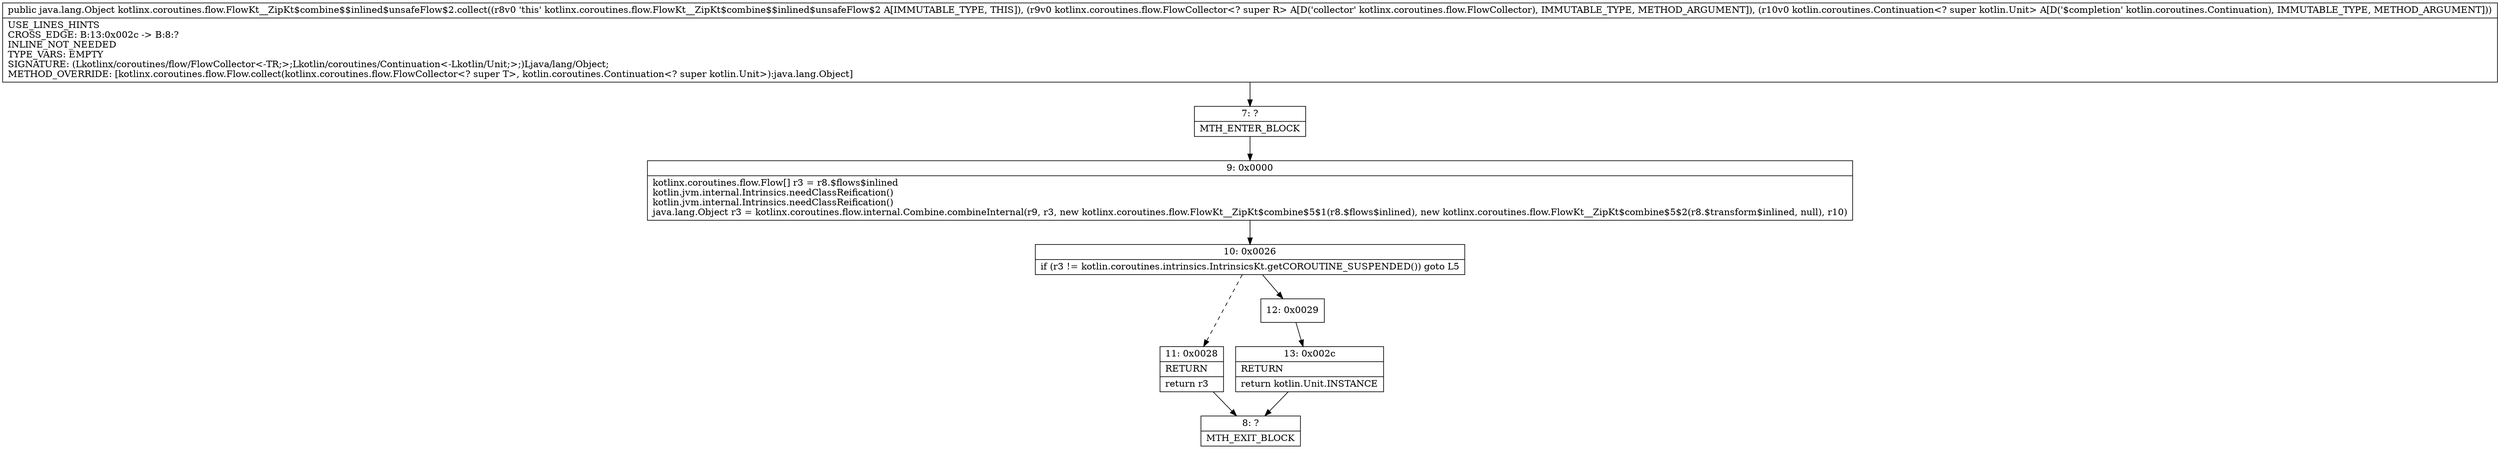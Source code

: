 digraph "CFG forkotlinx.coroutines.flow.FlowKt__ZipKt$combine$$inlined$unsafeFlow$2.collect(Lkotlinx\/coroutines\/flow\/FlowCollector;Lkotlin\/coroutines\/Continuation;)Ljava\/lang\/Object;" {
Node_7 [shape=record,label="{7\:\ ?|MTH_ENTER_BLOCK\l}"];
Node_9 [shape=record,label="{9\:\ 0x0000|kotlinx.coroutines.flow.Flow[] r3 = r8.$flows$inlined\lkotlin.jvm.internal.Intrinsics.needClassReification()\lkotlin.jvm.internal.Intrinsics.needClassReification()\ljava.lang.Object r3 = kotlinx.coroutines.flow.internal.Combine.combineInternal(r9, r3, new kotlinx.coroutines.flow.FlowKt__ZipKt$combine$5$1(r8.$flows$inlined), new kotlinx.coroutines.flow.FlowKt__ZipKt$combine$5$2(r8.$transform$inlined, null), r10)\l}"];
Node_10 [shape=record,label="{10\:\ 0x0026|if (r3 != kotlin.coroutines.intrinsics.IntrinsicsKt.getCOROUTINE_SUSPENDED()) goto L5\l}"];
Node_11 [shape=record,label="{11\:\ 0x0028|RETURN\l|return r3\l}"];
Node_8 [shape=record,label="{8\:\ ?|MTH_EXIT_BLOCK\l}"];
Node_12 [shape=record,label="{12\:\ 0x0029}"];
Node_13 [shape=record,label="{13\:\ 0x002c|RETURN\l|return kotlin.Unit.INSTANCE\l}"];
MethodNode[shape=record,label="{public java.lang.Object kotlinx.coroutines.flow.FlowKt__ZipKt$combine$$inlined$unsafeFlow$2.collect((r8v0 'this' kotlinx.coroutines.flow.FlowKt__ZipKt$combine$$inlined$unsafeFlow$2 A[IMMUTABLE_TYPE, THIS]), (r9v0 kotlinx.coroutines.flow.FlowCollector\<? super R\> A[D('collector' kotlinx.coroutines.flow.FlowCollector), IMMUTABLE_TYPE, METHOD_ARGUMENT]), (r10v0 kotlin.coroutines.Continuation\<? super kotlin.Unit\> A[D('$completion' kotlin.coroutines.Continuation), IMMUTABLE_TYPE, METHOD_ARGUMENT]))  | USE_LINES_HINTS\lCROSS_EDGE: B:13:0x002c \-\> B:8:?\lINLINE_NOT_NEEDED\lTYPE_VARS: EMPTY\lSIGNATURE: (Lkotlinx\/coroutines\/flow\/FlowCollector\<\-TR;\>;Lkotlin\/coroutines\/Continuation\<\-Lkotlin\/Unit;\>;)Ljava\/lang\/Object;\lMETHOD_OVERRIDE: [kotlinx.coroutines.flow.Flow.collect(kotlinx.coroutines.flow.FlowCollector\<? super T\>, kotlin.coroutines.Continuation\<? super kotlin.Unit\>):java.lang.Object]\l}"];
MethodNode -> Node_7;Node_7 -> Node_9;
Node_9 -> Node_10;
Node_10 -> Node_11[style=dashed];
Node_10 -> Node_12;
Node_11 -> Node_8;
Node_12 -> Node_13;
Node_13 -> Node_8;
}

